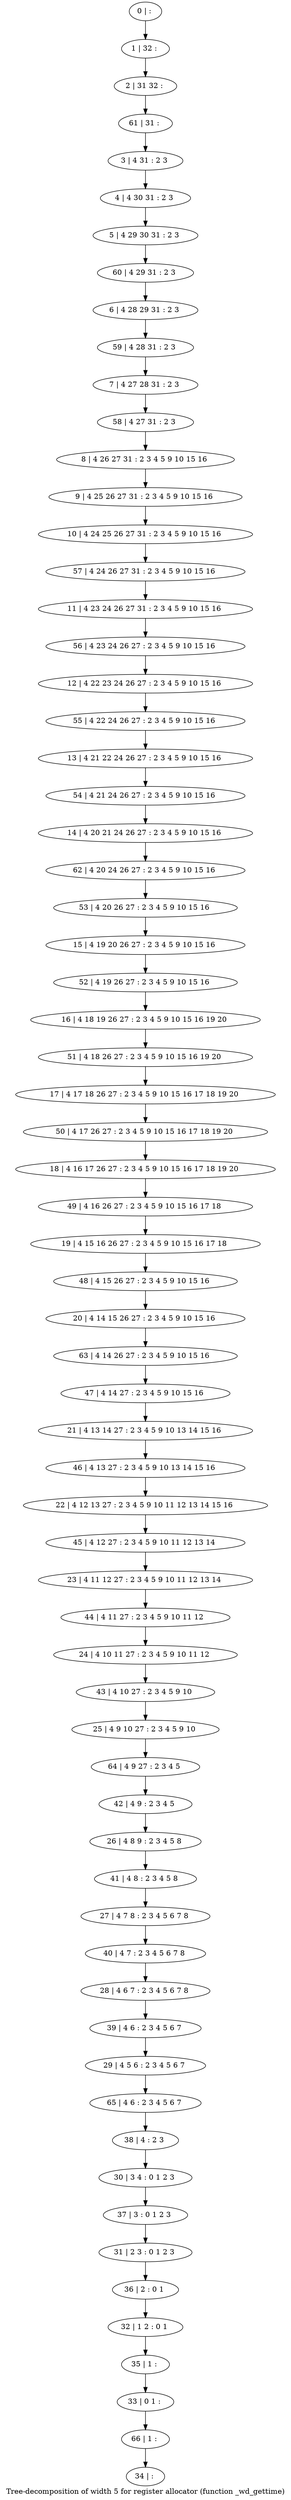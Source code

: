 digraph G {
graph [label="Tree-decomposition of width 5 for register allocator (function _wd_gettime)"]
0[label="0 | : "];
1[label="1 | 32 : "];
2[label="2 | 31 32 : "];
3[label="3 | 4 31 : 2 3 "];
4[label="4 | 4 30 31 : 2 3 "];
5[label="5 | 4 29 30 31 : 2 3 "];
6[label="6 | 4 28 29 31 : 2 3 "];
7[label="7 | 4 27 28 31 : 2 3 "];
8[label="8 | 4 26 27 31 : 2 3 4 5 9 10 15 16 "];
9[label="9 | 4 25 26 27 31 : 2 3 4 5 9 10 15 16 "];
10[label="10 | 4 24 25 26 27 31 : 2 3 4 5 9 10 15 16 "];
11[label="11 | 4 23 24 26 27 31 : 2 3 4 5 9 10 15 16 "];
12[label="12 | 4 22 23 24 26 27 : 2 3 4 5 9 10 15 16 "];
13[label="13 | 4 21 22 24 26 27 : 2 3 4 5 9 10 15 16 "];
14[label="14 | 4 20 21 24 26 27 : 2 3 4 5 9 10 15 16 "];
15[label="15 | 4 19 20 26 27 : 2 3 4 5 9 10 15 16 "];
16[label="16 | 4 18 19 26 27 : 2 3 4 5 9 10 15 16 19 20 "];
17[label="17 | 4 17 18 26 27 : 2 3 4 5 9 10 15 16 17 18 19 20 "];
18[label="18 | 4 16 17 26 27 : 2 3 4 5 9 10 15 16 17 18 19 20 "];
19[label="19 | 4 15 16 26 27 : 2 3 4 5 9 10 15 16 17 18 "];
20[label="20 | 4 14 15 26 27 : 2 3 4 5 9 10 15 16 "];
21[label="21 | 4 13 14 27 : 2 3 4 5 9 10 13 14 15 16 "];
22[label="22 | 4 12 13 27 : 2 3 4 5 9 10 11 12 13 14 15 16 "];
23[label="23 | 4 11 12 27 : 2 3 4 5 9 10 11 12 13 14 "];
24[label="24 | 4 10 11 27 : 2 3 4 5 9 10 11 12 "];
25[label="25 | 4 9 10 27 : 2 3 4 5 9 10 "];
26[label="26 | 4 8 9 : 2 3 4 5 8 "];
27[label="27 | 4 7 8 : 2 3 4 5 6 7 8 "];
28[label="28 | 4 6 7 : 2 3 4 5 6 7 8 "];
29[label="29 | 4 5 6 : 2 3 4 5 6 7 "];
30[label="30 | 3 4 : 0 1 2 3 "];
31[label="31 | 2 3 : 0 1 2 3 "];
32[label="32 | 1 2 : 0 1 "];
33[label="33 | 0 1 : "];
34[label="34 | : "];
35[label="35 | 1 : "];
36[label="36 | 2 : 0 1 "];
37[label="37 | 3 : 0 1 2 3 "];
38[label="38 | 4 : 2 3 "];
39[label="39 | 4 6 : 2 3 4 5 6 7 "];
40[label="40 | 4 7 : 2 3 4 5 6 7 8 "];
41[label="41 | 4 8 : 2 3 4 5 8 "];
42[label="42 | 4 9 : 2 3 4 5 "];
43[label="43 | 4 10 27 : 2 3 4 5 9 10 "];
44[label="44 | 4 11 27 : 2 3 4 5 9 10 11 12 "];
45[label="45 | 4 12 27 : 2 3 4 5 9 10 11 12 13 14 "];
46[label="46 | 4 13 27 : 2 3 4 5 9 10 13 14 15 16 "];
47[label="47 | 4 14 27 : 2 3 4 5 9 10 15 16 "];
48[label="48 | 4 15 26 27 : 2 3 4 5 9 10 15 16 "];
49[label="49 | 4 16 26 27 : 2 3 4 5 9 10 15 16 17 18 "];
50[label="50 | 4 17 26 27 : 2 3 4 5 9 10 15 16 17 18 19 20 "];
51[label="51 | 4 18 26 27 : 2 3 4 5 9 10 15 16 19 20 "];
52[label="52 | 4 19 26 27 : 2 3 4 5 9 10 15 16 "];
53[label="53 | 4 20 26 27 : 2 3 4 5 9 10 15 16 "];
54[label="54 | 4 21 24 26 27 : 2 3 4 5 9 10 15 16 "];
55[label="55 | 4 22 24 26 27 : 2 3 4 5 9 10 15 16 "];
56[label="56 | 4 23 24 26 27 : 2 3 4 5 9 10 15 16 "];
57[label="57 | 4 24 26 27 31 : 2 3 4 5 9 10 15 16 "];
58[label="58 | 4 27 31 : 2 3 "];
59[label="59 | 4 28 31 : 2 3 "];
60[label="60 | 4 29 31 : 2 3 "];
61[label="61 | 31 : "];
62[label="62 | 4 20 24 26 27 : 2 3 4 5 9 10 15 16 "];
63[label="63 | 4 14 26 27 : 2 3 4 5 9 10 15 16 "];
64[label="64 | 4 9 27 : 2 3 4 5 "];
65[label="65 | 4 6 : 2 3 4 5 6 7 "];
66[label="66 | 1 : "];
0->1 ;
1->2 ;
3->4 ;
4->5 ;
8->9 ;
9->10 ;
35->33 ;
32->35 ;
36->32 ;
31->36 ;
37->31 ;
30->37 ;
38->30 ;
39->29 ;
28->39 ;
40->28 ;
27->40 ;
41->27 ;
26->41 ;
42->26 ;
43->25 ;
24->43 ;
44->24 ;
23->44 ;
45->23 ;
22->45 ;
46->22 ;
21->46 ;
47->21 ;
48->20 ;
19->48 ;
49->19 ;
18->49 ;
50->18 ;
17->50 ;
51->17 ;
16->51 ;
52->16 ;
15->52 ;
53->15 ;
54->14 ;
13->54 ;
55->13 ;
12->55 ;
56->12 ;
11->56 ;
57->11 ;
10->57 ;
58->8 ;
7->58 ;
59->7 ;
6->59 ;
60->6 ;
5->60 ;
61->3 ;
2->61 ;
62->53 ;
14->62 ;
63->47 ;
20->63 ;
64->42 ;
25->64 ;
65->38 ;
29->65 ;
66->34 ;
33->66 ;
}
